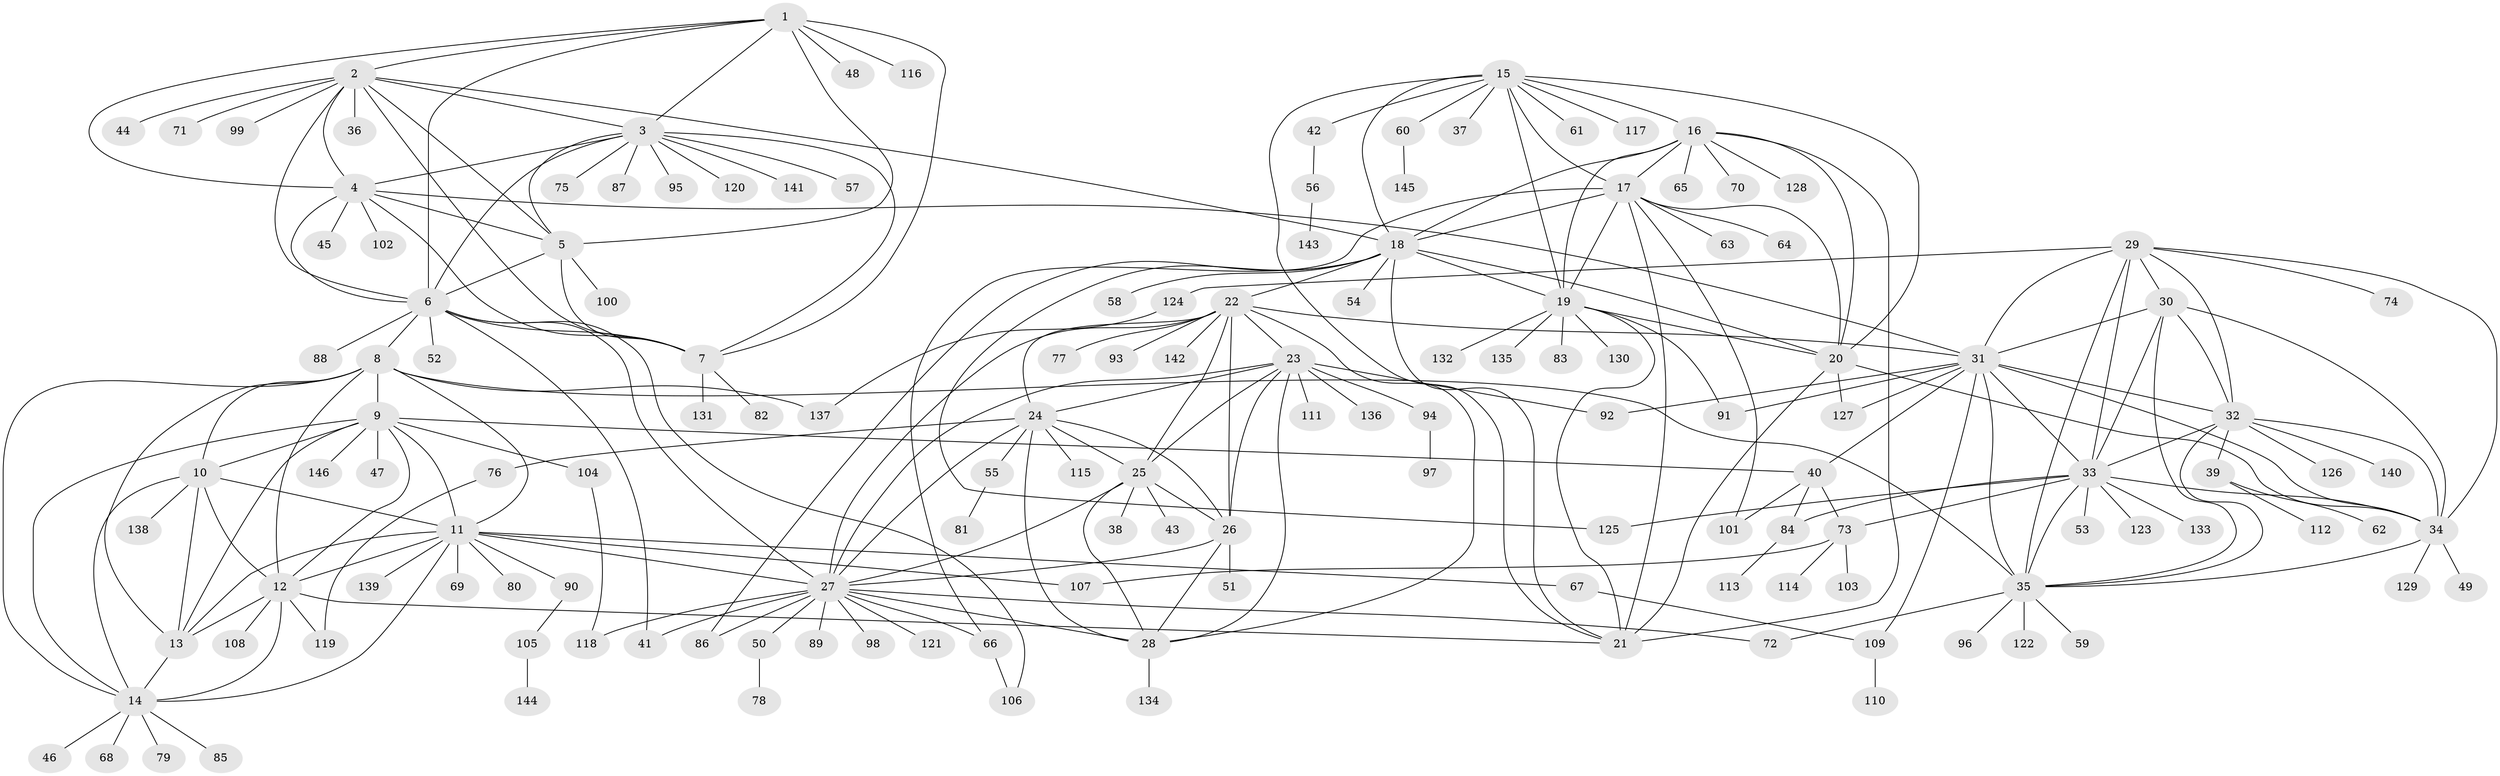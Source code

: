 // Generated by graph-tools (version 1.1) at 2025/37/03/09/25 02:37:40]
// undirected, 146 vertices, 244 edges
graph export_dot {
graph [start="1"]
  node [color=gray90,style=filled];
  1;
  2;
  3;
  4;
  5;
  6;
  7;
  8;
  9;
  10;
  11;
  12;
  13;
  14;
  15;
  16;
  17;
  18;
  19;
  20;
  21;
  22;
  23;
  24;
  25;
  26;
  27;
  28;
  29;
  30;
  31;
  32;
  33;
  34;
  35;
  36;
  37;
  38;
  39;
  40;
  41;
  42;
  43;
  44;
  45;
  46;
  47;
  48;
  49;
  50;
  51;
  52;
  53;
  54;
  55;
  56;
  57;
  58;
  59;
  60;
  61;
  62;
  63;
  64;
  65;
  66;
  67;
  68;
  69;
  70;
  71;
  72;
  73;
  74;
  75;
  76;
  77;
  78;
  79;
  80;
  81;
  82;
  83;
  84;
  85;
  86;
  87;
  88;
  89;
  90;
  91;
  92;
  93;
  94;
  95;
  96;
  97;
  98;
  99;
  100;
  101;
  102;
  103;
  104;
  105;
  106;
  107;
  108;
  109;
  110;
  111;
  112;
  113;
  114;
  115;
  116;
  117;
  118;
  119;
  120;
  121;
  122;
  123;
  124;
  125;
  126;
  127;
  128;
  129;
  130;
  131;
  132;
  133;
  134;
  135;
  136;
  137;
  138;
  139;
  140;
  141;
  142;
  143;
  144;
  145;
  146;
  1 -- 2;
  1 -- 3;
  1 -- 4;
  1 -- 5;
  1 -- 6;
  1 -- 7;
  1 -- 48;
  1 -- 116;
  2 -- 3;
  2 -- 4;
  2 -- 5;
  2 -- 6;
  2 -- 7;
  2 -- 18;
  2 -- 36;
  2 -- 44;
  2 -- 71;
  2 -- 99;
  3 -- 4;
  3 -- 5;
  3 -- 6;
  3 -- 7;
  3 -- 57;
  3 -- 75;
  3 -- 87;
  3 -- 95;
  3 -- 120;
  3 -- 141;
  4 -- 5;
  4 -- 6;
  4 -- 7;
  4 -- 31;
  4 -- 45;
  4 -- 102;
  5 -- 6;
  5 -- 7;
  5 -- 100;
  6 -- 7;
  6 -- 8;
  6 -- 27;
  6 -- 41;
  6 -- 52;
  6 -- 88;
  6 -- 106;
  7 -- 82;
  7 -- 131;
  8 -- 9;
  8 -- 10;
  8 -- 11;
  8 -- 12;
  8 -- 13;
  8 -- 14;
  8 -- 35;
  8 -- 137;
  9 -- 10;
  9 -- 11;
  9 -- 12;
  9 -- 13;
  9 -- 14;
  9 -- 40;
  9 -- 47;
  9 -- 104;
  9 -- 146;
  10 -- 11;
  10 -- 12;
  10 -- 13;
  10 -- 14;
  10 -- 138;
  11 -- 12;
  11 -- 13;
  11 -- 14;
  11 -- 27;
  11 -- 67;
  11 -- 69;
  11 -- 80;
  11 -- 90;
  11 -- 107;
  11 -- 139;
  12 -- 13;
  12 -- 14;
  12 -- 21;
  12 -- 108;
  12 -- 119;
  13 -- 14;
  14 -- 46;
  14 -- 68;
  14 -- 79;
  14 -- 85;
  15 -- 16;
  15 -- 17;
  15 -- 18;
  15 -- 19;
  15 -- 20;
  15 -- 21;
  15 -- 37;
  15 -- 42;
  15 -- 60;
  15 -- 61;
  15 -- 117;
  16 -- 17;
  16 -- 18;
  16 -- 19;
  16 -- 20;
  16 -- 21;
  16 -- 65;
  16 -- 70;
  16 -- 128;
  17 -- 18;
  17 -- 19;
  17 -- 20;
  17 -- 21;
  17 -- 63;
  17 -- 64;
  17 -- 66;
  17 -- 101;
  18 -- 19;
  18 -- 20;
  18 -- 21;
  18 -- 22;
  18 -- 54;
  18 -- 58;
  18 -- 86;
  18 -- 125;
  19 -- 20;
  19 -- 21;
  19 -- 83;
  19 -- 91;
  19 -- 130;
  19 -- 132;
  19 -- 135;
  20 -- 21;
  20 -- 34;
  20 -- 127;
  22 -- 23;
  22 -- 24;
  22 -- 25;
  22 -- 26;
  22 -- 27;
  22 -- 28;
  22 -- 31;
  22 -- 77;
  22 -- 93;
  22 -- 142;
  23 -- 24;
  23 -- 25;
  23 -- 26;
  23 -- 27;
  23 -- 28;
  23 -- 92;
  23 -- 94;
  23 -- 111;
  23 -- 136;
  24 -- 25;
  24 -- 26;
  24 -- 27;
  24 -- 28;
  24 -- 55;
  24 -- 76;
  24 -- 115;
  25 -- 26;
  25 -- 27;
  25 -- 28;
  25 -- 38;
  25 -- 43;
  26 -- 27;
  26 -- 28;
  26 -- 51;
  27 -- 28;
  27 -- 41;
  27 -- 50;
  27 -- 66;
  27 -- 72;
  27 -- 86;
  27 -- 89;
  27 -- 98;
  27 -- 118;
  27 -- 121;
  28 -- 134;
  29 -- 30;
  29 -- 31;
  29 -- 32;
  29 -- 33;
  29 -- 34;
  29 -- 35;
  29 -- 74;
  29 -- 124;
  30 -- 31;
  30 -- 32;
  30 -- 33;
  30 -- 34;
  30 -- 35;
  31 -- 32;
  31 -- 33;
  31 -- 34;
  31 -- 35;
  31 -- 40;
  31 -- 91;
  31 -- 92;
  31 -- 109;
  31 -- 127;
  32 -- 33;
  32 -- 34;
  32 -- 35;
  32 -- 39;
  32 -- 126;
  32 -- 140;
  33 -- 34;
  33 -- 35;
  33 -- 53;
  33 -- 73;
  33 -- 84;
  33 -- 123;
  33 -- 125;
  33 -- 133;
  34 -- 35;
  34 -- 49;
  34 -- 129;
  35 -- 59;
  35 -- 72;
  35 -- 96;
  35 -- 122;
  39 -- 62;
  39 -- 112;
  40 -- 73;
  40 -- 84;
  40 -- 101;
  42 -- 56;
  50 -- 78;
  55 -- 81;
  56 -- 143;
  60 -- 145;
  66 -- 106;
  67 -- 109;
  73 -- 103;
  73 -- 107;
  73 -- 114;
  76 -- 119;
  84 -- 113;
  90 -- 105;
  94 -- 97;
  104 -- 118;
  105 -- 144;
  109 -- 110;
  124 -- 137;
}
